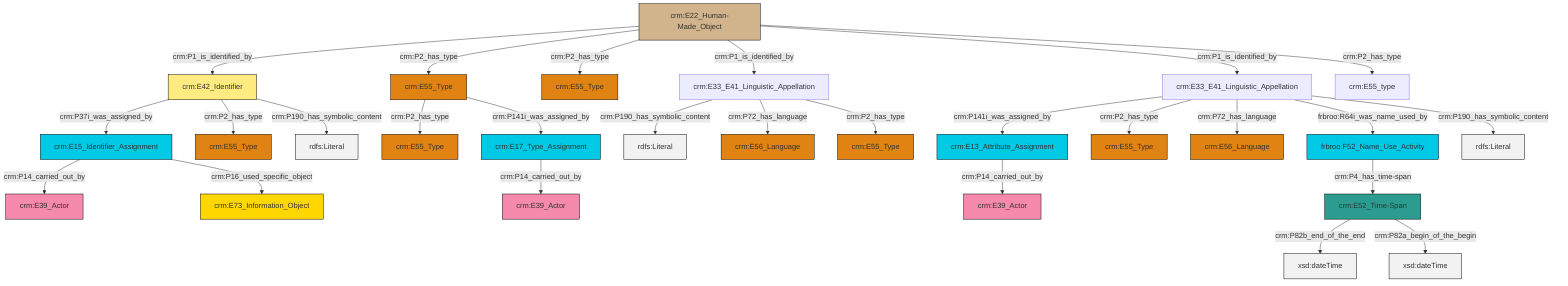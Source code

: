 graph TD
classDef Literal fill:#f2f2f2,stroke:#000000;
classDef CRM_Entity fill:#FFFFFF,stroke:#000000;
classDef Temporal_Entity fill:#00C9E6, stroke:#000000;
classDef Type fill:#E18312, stroke:#000000;
classDef Time-Span fill:#2C9C91, stroke:#000000;
classDef Appellation fill:#FFEB7F, stroke:#000000;
classDef Place fill:#008836, stroke:#000000;
classDef Persistent_Item fill:#B266B2, stroke:#000000;
classDef Conceptual_Object fill:#FFD700, stroke:#000000;
classDef Physical_Thing fill:#D2B48C, stroke:#000000;
classDef Actor fill:#f58aad, stroke:#000000;
classDef PC_Classes fill:#4ce600, stroke:#000000;
classDef Multi fill:#cccccc,stroke:#000000;

0["crm:E42_Identifier"]:::Appellation -->|crm:P37i_was_assigned_by| 1["crm:E15_Identifier_Assignment"]:::Temporal_Entity
4["crm:E52_Time-Span"]:::Time-Span -->|crm:P82b_end_of_the_end| 5[xsd:dateTime]:::Literal
6["crm:E33_E41_Linguistic_Appellation"]:::Default -->|crm:P141i_was_assigned_by| 2["crm:E13_Attribute_Assignment"]:::Temporal_Entity
7["crm:E33_E41_Linguistic_Appellation"]:::Default -->|crm:P190_has_symbolic_content| 8[rdfs:Literal]:::Literal
9["crm:E22_Human-Made_Object"]:::Physical_Thing -->|crm:P1_is_identified_by| 0["crm:E42_Identifier"]:::Appellation
9["crm:E22_Human-Made_Object"]:::Physical_Thing -->|crm:P2_has_type| 10["crm:E55_Type"]:::Type
6["crm:E33_E41_Linguistic_Appellation"]:::Default -->|crm:P2_has_type| 15["crm:E55_Type"]:::Type
16["crm:E17_Type_Assignment"]:::Temporal_Entity -->|crm:P14_carried_out_by| 17["crm:E39_Actor"]:::Actor
10["crm:E55_Type"]:::Type -->|crm:P2_has_type| 18["crm:E55_Type"]:::Type
9["crm:E22_Human-Made_Object"]:::Physical_Thing -->|crm:P2_has_type| 19["crm:E55_Type"]:::Type
10["crm:E55_Type"]:::Type -->|crm:P141i_was_assigned_by| 16["crm:E17_Type_Assignment"]:::Temporal_Entity
9["crm:E22_Human-Made_Object"]:::Physical_Thing -->|crm:P1_is_identified_by| 7["crm:E33_E41_Linguistic_Appellation"]:::Default
6["crm:E33_E41_Linguistic_Appellation"]:::Default -->|crm:P72_has_language| 26["crm:E56_Language"]:::Type
6["crm:E33_E41_Linguistic_Appellation"]:::Default -->|frbroo:R64i_was_name_used_by| 11["frbroo:F52_Name_Use_Activity"]:::Temporal_Entity
9["crm:E22_Human-Made_Object"]:::Physical_Thing -->|crm:P1_is_identified_by| 6["crm:E33_E41_Linguistic_Appellation"]:::Default
0["crm:E42_Identifier"]:::Appellation -->|crm:P2_has_type| 31["crm:E55_Type"]:::Type
2["crm:E13_Attribute_Assignment"]:::Temporal_Entity -->|crm:P14_carried_out_by| 13["crm:E39_Actor"]:::Actor
0["crm:E42_Identifier"]:::Appellation -->|crm:P190_has_symbolic_content| 38[rdfs:Literal]:::Literal
1["crm:E15_Identifier_Assignment"]:::Temporal_Entity -->|crm:P14_carried_out_by| 40["crm:E39_Actor"]:::Actor
7["crm:E33_E41_Linguistic_Appellation"]:::Default -->|crm:P72_has_language| 24["crm:E56_Language"]:::Type
11["frbroo:F52_Name_Use_Activity"]:::Temporal_Entity -->|crm:P4_has_time-span| 4["crm:E52_Time-Span"]:::Time-Span
7["crm:E33_E41_Linguistic_Appellation"]:::Default -->|crm:P2_has_type| 34["crm:E55_Type"]:::Type
4["crm:E52_Time-Span"]:::Time-Span -->|crm:P82a_begin_of_the_begin| 47[xsd:dateTime]:::Literal
6["crm:E33_E41_Linguistic_Appellation"]:::Default -->|crm:P190_has_symbolic_content| 48[rdfs:Literal]:::Literal
1["crm:E15_Identifier_Assignment"]:::Temporal_Entity -->|crm:P16_used_specific_object| 36["crm:E73_Information_Object"]:::Conceptual_Object
9["crm:E22_Human-Made_Object"]:::Physical_Thing -->|crm:P2_has_type| 27["crm:E55_type"]:::Default